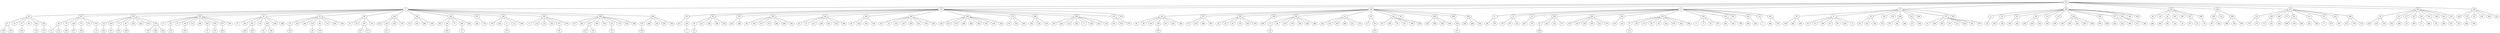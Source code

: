 graph G {
  333;
  7;
  124;
  245;
  12;
  173;
  186;
  200;
  454;
  472;
  382;
  456;
  35;
  274;
  319;
  325;
  50;
  53;
  68;
  144;
  152;
  189;
  253;
  348;
  395;
  464;
  490;
  65;
  85;
  103;
  104;
  128;
  399;
  445;
  449;
  133;
  298;
  360;
  474;
  476;
  121;
  137;
  194;
  106;
  108;
  111;
  257;
  322;
  351;
  460;
  409;
  463;
  8;
  15;
  32;
  129;
  202;
  328;
  335;
  350;
  354;
  393;
  439;
  132;
  161;
  59;
  6;
  55;
  193;
  339;
  209;
  239;
  266;
  377;
  451;
  2;
  30;
  87;
  89;
  113;
  115;
  136;
  359;
  477;
  302;
  364;
  440;
  28;
  69;
  40;
  305;
  385;
  407;
  498;
  250;
  310;
  308;
  123;
  204;
  280;
  371;
  48;
  163;
  437;
  453;
  494;
  16;
  43;
  177;
  197;
  101;
  181;
  398;
  401;
  431;
  329;
  174;
  321;
  330;
  386;
  421;
  27;
  34;
  37;
  90;
  220;
  402;
  44;
  76;
  236;
  171;
  373;
  442;
  122;
  208;
  75;
  97;
  100;
  262;
  342;
  430;
  23;
  42;
  81;
  38;
  172;
  365;
  383;
  478;
  347;
  436;
  73;
  180;
  291;
  119;
  162;
  198;
  389;
  157;
  241;
  265;
  414;
  86;
  114;
  295;
  396;
  10;
  67;
  267;
  187;
  223;
  242;
  447;
  316;
  331;
  433;
  206;
  309;
  156;
  184;
  74;
  368;
  492;
  248;
  178;
  199;
  226;
  11;
  311;
  493;
  71;
  116;
  118;
  240;
  471;
  479;
  127;
  285;
  337;
  366;
  379;
  20;
  179;
  219;
  446;
  375;
  485;
  155;
  293;
  392;
  231;
  160;
  56;
  233;
  344;
  148;
  352;
  252;
  238;
  95;
  403;
  417;
  473;
  268;
  288;
  461;
  45;
  47;
  412;
  169;
  353;
  452;
  496;
  49;
  332;
  343;
  420;
  327;
  14;
  182;
  183;
  205;
  243;
  336;
  450;
  139;
  272;
  416;
  286;
  294;
  345;
  391;
  404;
  424;
  170;
  320;
  455;
  109;
  138;
  326;
  145;
  229;
  312;
  340;
  3;
  146;
  323;
  413;
  381;
  374;
  475;
  96;
  58;
  98;
  185;
  201;
  263;
  306;
  131;
  218;
  466;
  497;
  22;
  26;
  83;
  334;
  346;
  470;
  290;
  13;
  66;
  278;
  279;
  338;
  289;
  489;
  324;
  341;
  387;
  408;
  221;
  234;
  117;
  25;
  141;
  246;
  78;
  151;
  380;
  429;
  126;
  406;
  428;
  484;
  230;
  228;
  269;
  426;
  88;
  370;
  135;
  167;
  62;
  287;
  372;
  52;
  203;
  210;
  277;
  150;
  130;
  165;
  405;
  222;
  275;
  120;
  212;
  57;
  84;
  112;
  39;
  93;
  224;
  376;
  434;
  488;
  4;
  5;
  54;
  415;
  300;
  105;
  356;
  258;
  283;
  1;
  483;
  419;
  358;
  462;
  458;
  64;
  72;
  196;
  217;
  357;
  467;
  9;
  80;
  251;
  349;
  315;
  107;
  281;
  388;
  317;
  482;
  70;
  264;
  292;
  147;
  211;
  438;
  441;
  491;
  29;
  307;
  192;
  195;
  282;
  255;
  443;
  432;
  418;
  369;
  188;
  304;
  164;
  297;
  448;
  459;
  465;
  261;
  232;
  495;
  271;
  362;
  469;
  284;
  361;
  125;
  18;
  237;
  21;
  79;
  99;
  423;
  299;
  149;
  487;
  176;
  175;
  31;
  301;
  216;
  499;
  158;
  480;
  225;
  384;
  77;
  457;
  397;
  213;
  270;
  110;
  235;
  410;
  378;
  303;
  400;
  24;
  390;
  17;
  468;
  92;
  168;
  207;
  153;
  260;
  394;
  166;
  435;
  254;
  142;
  313;
  51;
  214;
  256;
  427;
  355;
  19;
  422;
  314;
  481;
  296;
  159;
  486;
  444;
  102;
  140;
  91;
  143;
  244;
  249;
  425;
  82;
  190;
  191;
  46;
  154;
  247;
  273;
  411;
  363;
  41;
  276;
  60;
  227;
  36;
  63;
  318;
  0;
  33;
  367;
  94;
  215;
  61;
  259;
  134;
   333 -- 7;
   333 -- 124;
   333 -- 245;
   333 -- 12;
   333 -- 173;
   333 -- 186;
   333 -- 200;
   333 -- 454;
   333 -- 472;
   333 -- 382;
   333 -- 456;
   7 -- 35;
   7 -- 274;
   7 -- 319;
   7 -- 325;
   7 -- 50;
   7 -- 53;
   7 -- 68;
   7 -- 144;
   7 -- 152;
   7 -- 189;
   7 -- 253;
   7 -- 348;
   7 -- 395;
   7 -- 464;
   7 -- 490;
   124 -- 65;
   124 -- 85;
   124 -- 103;
   124 -- 104;
   124 -- 128;
   124 -- 399;
   124 -- 445;
   124 -- 449;
   124 -- 133;
   124 -- 298;
   124 -- 360;
   124 -- 474;
   124 -- 476;
   245 -- 121;
   245 -- 137;
   245 -- 194;
   245 -- 106;
   245 -- 108;
   245 -- 111;
   245 -- 257;
   245 -- 322;
   245 -- 351;
   245 -- 460;
   245 -- 409;
   245 -- 463;
   12 -- 8;
   12 -- 15;
   12 -- 32;
   12 -- 129;
   12 -- 202;
   12 -- 328;
   12 -- 335;
   12 -- 350;
   12 -- 354;
   12 -- 393;
   12 -- 439;
   12 -- 132;
   12 -- 161;
   173 -- 59;
   173 -- 6;
   173 -- 55;
   173 -- 193;
   173 -- 339;
   173 -- 209;
   173 -- 239;
   173 -- 266;
   173 -- 377;
   173 -- 451;
   186 -- 2;
   186 -- 30;
   186 -- 87;
   186 -- 89;
   186 -- 113;
   186 -- 115;
   186 -- 136;
   186 -- 359;
   186 -- 477;
   186 -- 302;
   186 -- 364;
   186 -- 440;
   200 -- 28;
   200 -- 69;
   200 -- 40;
   200 -- 305;
   200 -- 385;
   200 -- 407;
   200 -- 498;
   454 -- 250;
   454 -- 310;
   454 -- 308;
   472 -- 123;
   472 -- 204;
   472 -- 280;
   472 -- 371;
   472 -- 48;
   472 -- 163;
   472 -- 437;
   472 -- 453;
   472 -- 494;
   382 -- 16;
   382 -- 43;
   382 -- 177;
   382 -- 197;
   382 -- 101;
   382 -- 181;
   382 -- 398;
   382 -- 401;
   382 -- 431;
   456 -- 329;
   456 -- 174;
   456 -- 321;
   456 -- 330;
   456 -- 386;
   456 -- 421;
   35 -- 27;
   35 -- 34;
   35 -- 37;
   35 -- 90;
   35 -- 220;
   35 -- 402;
   274 -- 44;
   274 -- 76;
   274 -- 236;
   274 -- 171;
   274 -- 373;
   274 -- 442;
   319 -- 122;
   319 -- 208;
   319 -- 75;
   319 -- 97;
   319 -- 100;
   319 -- 262;
   319 -- 342;
   319 -- 430;
   325 -- 23;
   325 -- 42;
   325 -- 81;
   325 -- 38;
   325 -- 172;
   325 -- 365;
   325 -- 383;
   325 -- 478;
   325 -- 347;
   325 -- 436;
   50 -- 73;
   50 -- 180;
   50 -- 291;
   50 -- 119;
   50 -- 162;
   50 -- 198;
   50 -- 389;
   53 -- 157;
   53 -- 241;
   53 -- 265;
   53 -- 414;
   53 -- 86;
   53 -- 114;
   53 -- 295;
   53 -- 396;
   68 -- 10;
   68 -- 67;
   68 -- 267;
   68 -- 187;
   144 -- 223;
   144 -- 242;
   144 -- 447;
   144 -- 316;
   152 -- 331;
   152 -- 433;
   152 -- 206;
   152 -- 309;
   189 -- 156;
   189 -- 184;
   189 -- 74;
   189 -- 368;
   189 -- 492;
   253 -- 248;
   253 -- 178;
   348 -- 199;
   348 -- 226;
   348 -- 11;
   348 -- 311;
   348 -- 493;
   395 -- 71;
   395 -- 116;
   395 -- 118;
   395 -- 240;
   395 -- 471;
   395 -- 479;
   464 -- 127;
   464 -- 285;
   464 -- 337;
   464 -- 366;
   464 -- 379;
   464 -- 20;
   464 -- 179;
   464 -- 219;
   464 -- 446;
   490 -- 375;
   490 -- 485;
   490 -- 155;
   490 -- 293;
   490 -- 392;
   65 -- 231;
   65 -- 160;
   85 -- 56;
   85 -- 233;
   85 -- 344;
   85 -- 148;
   85 -- 352;
   103 -- 252;
   103 -- 238;
   104 -- 95;
   104 -- 403;
   104 -- 417;
   104 -- 473;
   104 -- 268;
   104 -- 288;
   104 -- 461;
   128 -- 45;
   128 -- 47;
   128 -- 412;
   128 -- 169;
   128 -- 353;
   128 -- 452;
   128 -- 496;
   399 -- 49;
   399 -- 332;
   399 -- 343;
   399 -- 420;
   445 -- 327;
   445 -- 14;
   445 -- 182;
   445 -- 183;
   445 -- 205;
   445 -- 243;
   445 -- 336;
   445 -- 450;
   449 -- 139;
   449 -- 272;
   449 -- 416;
   449 -- 286;
   449 -- 294;
   449 -- 345;
   449 -- 391;
   449 -- 404;
   449 -- 424;
   133 -- 170;
   133 -- 320;
   133 -- 455;
   298 -- 109;
   298 -- 138;
   298 -- 326;
   360 -- 145;
   360 -- 229;
   360 -- 312;
   360 -- 340;
   360 -- 3;
   360 -- 146;
   360 -- 323;
   360 -- 413;
   474 -- 381;
   474 -- 374;
   474 -- 475;
   121 -- 96;
   121 -- 58;
   121 -- 98;
   121 -- 185;
   121 -- 201;
   121 -- 263;
   121 -- 306;
   137 -- 131;
   137 -- 218;
   137 -- 466;
   137 -- 497;
   194 -- 22;
   194 -- 26;
   194 -- 83;
   194 -- 334;
   194 -- 346;
   194 -- 470;
   106 -- 290;
   108 -- 13;
   108 -- 66;
   108 -- 278;
   108 -- 279;
   108 -- 338;
   108 -- 289;
   108 -- 489;
   111 -- 324;
   111 -- 341;
   111 -- 387;
   111 -- 408;
   111 -- 221;
   111 -- 234;
   257 -- 117;
   257 -- 25;
   322 -- 141;
   322 -- 246;
   322 -- 78;
   322 -- 151;
   322 -- 380;
   322 -- 429;
   460 -- 126;
   460 -- 406;
   460 -- 428;
   460 -- 484;
   409 -- 230;
   463 -- 228;
   463 -- 269;
   463 -- 426;
   8 -- 88;
   8 -- 370;
   15 -- 135;
   15 -- 167;
   15 -- 62;
   32 -- 287;
   32 -- 372;
   129 -- 52;
   129 -- 203;
   129 -- 210;
   129 -- 277;
   202 -- 150;
   202 -- 130;
   202 -- 165;
   202 -- 405;
   202 -- 222;
   202 -- 275;
   328 -- 120;
   328 -- 212;
   335 -- 57;
   335 -- 84;
   335 -- 112;
   335 -- 39;
   335 -- 93;
   335 -- 224;
   335 -- 376;
   335 -- 434;
   335 -- 488;
   350 -- 4;
   350 -- 5;
   350 -- 54;
   350 -- 415;
   354 -- 300;
   354 -- 105;
   354 -- 356;
   439 -- 258;
   439 -- 283;
   132 -- 1;
   161 -- 483;
   161 -- 419;
   59 -- 358;
   59 -- 462;
   59 -- 458;
   6 -- 64;
   6 -- 72;
   6 -- 196;
   6 -- 217;
   6 -- 357;
   6 -- 467;
   6 -- 9;
   55 -- 80;
   55 -- 251;
   55 -- 349;
   193 -- 315;
   209 -- 107;
   209 -- 281;
   209 -- 388;
   239 -- 317;
   239 -- 482;
   377 -- 70;
   377 -- 264;
   377 -- 292;
   377 -- 147;
   377 -- 211;
   377 -- 438;
   377 -- 441;
   377 -- 491;
   2 -- 29;
   30 -- 307;
   30 -- 192;
   87 -- 195;
   87 -- 282;
   89 -- 255;
   89 -- 443;
   89 -- 432;
   113 -- 418;
   115 -- 369;
   136 -- 188;
   136 -- 304;
   136 -- 164;
   136 -- 297;
   136 -- 448;
   359 -- 459;
   359 -- 465;
   477 -- 261;
   477 -- 232;
   477 -- 495;
   302 -- 271;
   302 -- 362;
   28 -- 469;
   40 -- 284;
   40 -- 361;
   40 -- 125;
   305 -- 18;
   407 -- 237;
   407 -- 21;
   498 -- 79;
   250 -- 99;
   250 -- 423;
   308 -- 299;
   308 -- 149;
   308 -- 487;
   123 -- 176;
   123 -- 175;
   204 -- 31;
   204 -- 301;
   280 -- 216;
   48 -- 499;
   48 -- 158;
   48 -- 480;
   163 -- 225;
   163 -- 384;
   437 -- 77;
   437 -- 457;
   453 -- 397;
   494 -- 213;
   494 -- 270;
   494 -- 110;
   16 -- 235;
   16 -- 410;
   16 -- 378;
   43 -- 303;
   43 -- 400;
   177 -- 24;
   197 -- 390;
   101 -- 17;
   101 -- 468;
   181 -- 92;
   401 -- 168;
   401 -- 207;
   431 -- 153;
   174 -- 260;
   174 -- 394;
   27 -- 166;
   27 -- 435;
   37 -- 254;
   220 -- 142;
   402 -- 313;
   44 -- 51;
   44 -- 214;
   76 -- 256;
   236 -- 427;
   171 -- 355;
   442 -- 19;
   122 -- 422;
   208 -- 314;
   75 -- 481;
   97 -- 296;
   430 -- 159;
   430 -- 486;
   430 -- 444;
   42 -- 102;
   38 -- 140;
   383 -- 91;
   478 -- 143;
   347 -- 244;
   291 -- 249;
   291 -- 425;
   162 -- 82;
   162 -- 190;
   157 -- 191;
   414 -- 46;
   86 -- 154;
   267 -- 247;
   267 -- 273;
   242 -- 411;
   184 -- 363;
   368 -- 41;
   11 -- 276;
   471 -- 60;
   337 -- 227;
   337 -- 36;
   20 -- 63;
   375 -- 318;
   160 -- 0;
   56 -- 33;
   185 -- 367;
   13 -- 94;
   25 -- 215;
   230 -- 61;
   52 -- 259;
   57 -- 134;
}
